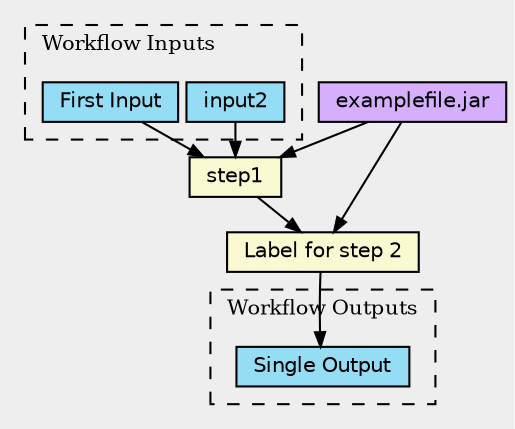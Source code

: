 digraph workflow {
  graph [
    bgcolor = "#eeeeee"
    color = "black"
    fontsize = "10"
    labeljust = "left"
    clusterrank = "local"
    ranksep = "0.22"
    nodesep = "0.05"
  ]
  node [
    fontname = "Helvetica"
    fontsize = "10"
    fontcolor = "black"
    shape = "record"
    height = "0"
    width = "0"
    color = "black"
    fillcolor = "lightgoldenrodyellow"
    style = "filled"
  ];
  edge [
    fontname="Helvetica"
    fontsize="8"
    fontcolor="black"
    color="black"
    arrowsize="0.7"
  ];
  subgraph cluster_inputs {
    rank = "same";
    style = "dashed";
    label = "Workflow Inputs";
    "input2" [fillcolor="#94DDF4"];
    "input1" [fillcolor="#94DDF4",label="First Input";];
  }
  subgraph cluster_outputs {
    rank = "same";
    style = "dashed";
    label = "Workflow Outputs";
    "output" [fillcolor="#94DDF4",label="Single Output";];
  }
  "default1";
  "step2" [label="Label for step 2"];
  "step1";
  "step2" -> "output";
  "step1" -> "step2";
  "default1" -> "step2";
  "input1" -> "step1";
  "input2" -> "step1";
  "default1" [label="examplefile.jar", fillcolor="#D5AEFC"]
  "default1" -> "step1";

  // Invisible links to force outputs to be at lowest rank
  "default1" -> "output" [style=invis];
  "step2" -> "output" [style=invis];
  "step1" -> "output" [style=invis];
}
